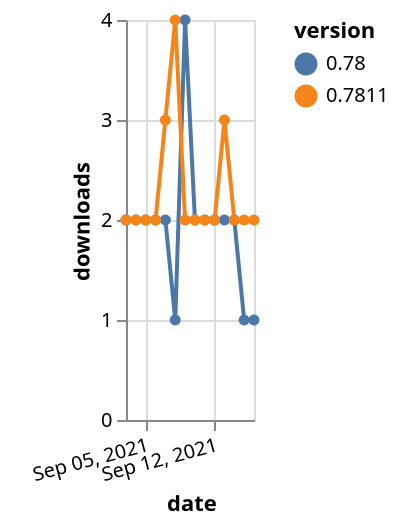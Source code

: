 {"$schema": "https://vega.github.io/schema/vega-lite/v5.json", "description": "A simple bar chart with embedded data.", "data": {"values": [{"date": "2021-09-03", "total": 2283, "delta": 2, "version": "0.78"}, {"date": "2021-09-04", "total": 2285, "delta": 2, "version": "0.78"}, {"date": "2021-09-05", "total": 2287, "delta": 2, "version": "0.78"}, {"date": "2021-09-06", "total": 2289, "delta": 2, "version": "0.78"}, {"date": "2021-09-07", "total": 2291, "delta": 2, "version": "0.78"}, {"date": "2021-09-08", "total": 2292, "delta": 1, "version": "0.78"}, {"date": "2021-09-09", "total": 2296, "delta": 4, "version": "0.78"}, {"date": "2021-09-10", "total": 2298, "delta": 2, "version": "0.78"}, {"date": "2021-09-11", "total": 2300, "delta": 2, "version": "0.78"}, {"date": "2021-09-12", "total": 2302, "delta": 2, "version": "0.78"}, {"date": "2021-09-13", "total": 2304, "delta": 2, "version": "0.78"}, {"date": "2021-09-14", "total": 2306, "delta": 2, "version": "0.78"}, {"date": "2021-09-15", "total": 2307, "delta": 1, "version": "0.78"}, {"date": "2021-09-16", "total": 2308, "delta": 1, "version": "0.78"}, {"date": "2021-09-03", "total": 2300, "delta": 2, "version": "0.7811"}, {"date": "2021-09-04", "total": 2302, "delta": 2, "version": "0.7811"}, {"date": "2021-09-05", "total": 2304, "delta": 2, "version": "0.7811"}, {"date": "2021-09-06", "total": 2306, "delta": 2, "version": "0.7811"}, {"date": "2021-09-07", "total": 2309, "delta": 3, "version": "0.7811"}, {"date": "2021-09-08", "total": 2313, "delta": 4, "version": "0.7811"}, {"date": "2021-09-09", "total": 2315, "delta": 2, "version": "0.7811"}, {"date": "2021-09-10", "total": 2317, "delta": 2, "version": "0.7811"}, {"date": "2021-09-11", "total": 2319, "delta": 2, "version": "0.7811"}, {"date": "2021-09-12", "total": 2321, "delta": 2, "version": "0.7811"}, {"date": "2021-09-13", "total": 2324, "delta": 3, "version": "0.7811"}, {"date": "2021-09-14", "total": 2326, "delta": 2, "version": "0.7811"}, {"date": "2021-09-15", "total": 2328, "delta": 2, "version": "0.7811"}, {"date": "2021-09-16", "total": 2330, "delta": 2, "version": "0.7811"}]}, "width": "container", "mark": {"type": "line", "point": {"filled": true}}, "encoding": {"x": {"field": "date", "type": "temporal", "timeUnit": "yearmonthdate", "title": "date", "axis": {"labelAngle": -15}}, "y": {"field": "delta", "type": "quantitative", "title": "downloads"}, "color": {"field": "version", "type": "nominal"}, "tooltip": {"field": "delta"}}}